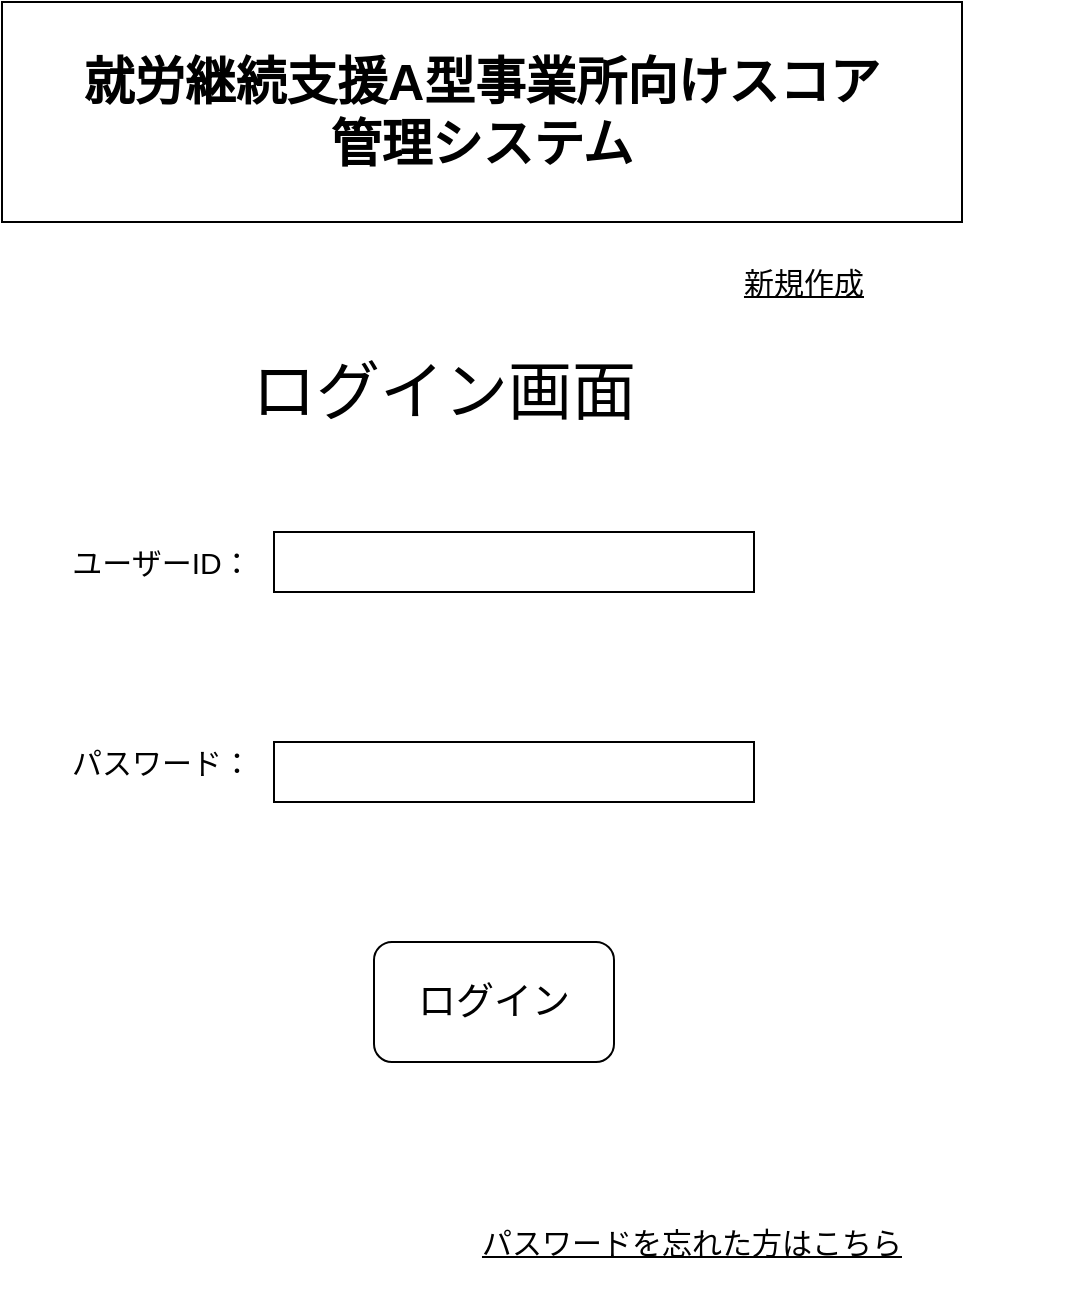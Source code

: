 <mxfile>
    <diagram id="QoX-GjdRcZAtH3gF0xop" name="ページ1">
        <mxGraphModel dx="1066" dy="614" grid="1" gridSize="10" guides="1" tooltips="1" connect="1" arrows="1" fold="1" page="1" pageScale="1" pageWidth="827" pageHeight="1169" math="0" shadow="0">
            <root>
                <mxCell id="0"/>
                <mxCell id="1" parent="0"/>
                <mxCell id="4" value="" style="group" parent="1" vertex="1" connectable="0">
                    <mxGeometry x="174" y="110" width="480" height="110" as="geometry"/>
                </mxCell>
                <mxCell id="3" value="" style="rounded=0;whiteSpace=wrap;html=1;" parent="4" vertex="1">
                    <mxGeometry width="480" height="110" as="geometry"/>
                </mxCell>
                <mxCell id="2" value="&lt;span id=&quot;docs-internal-guid-5d944579-7fff-8bed-4f9c-a0fe6fe24ad6&quot;&gt;&lt;span style=&quot;font-size: 19pt; font-family: Arial, sans-serif; color: rgb(0, 0, 0); background-color: transparent; font-weight: 700; font-variant-numeric: normal; font-variant-east-asian: normal; font-variant-alternates: normal; font-variant-position: normal; font-variant-emoji: normal; vertical-align: baseline; white-space-collapse: preserve;&quot;&gt;就労継続支援A型事業所向けスコア管理システム&lt;/span&gt;&lt;/span&gt;" style="text;html=1;align=center;verticalAlign=middle;whiteSpace=wrap;rounded=0;" parent="4" vertex="1">
                    <mxGeometry x="30" y="40" width="420" height="30" as="geometry"/>
                </mxCell>
                <mxCell id="5" value="ログイン画面" style="text;html=1;align=center;verticalAlign=middle;whiteSpace=wrap;rounded=0;fontSize=32;" parent="1" vertex="1">
                    <mxGeometry x="290" y="290" width="210" height="30" as="geometry"/>
                </mxCell>
                <mxCell id="8" value="パスワード：" style="text;html=1;align=center;verticalAlign=middle;whiteSpace=wrap;rounded=0;fontSize=15;" parent="1" vertex="1">
                    <mxGeometry x="174" y="460" width="160" height="60" as="geometry"/>
                </mxCell>
                <mxCell id="9" value="" style="rounded=0;whiteSpace=wrap;html=1;" parent="1" vertex="1">
                    <mxGeometry x="310" y="480" width="240" height="30" as="geometry"/>
                </mxCell>
                <mxCell id="10" value="パスワードを忘れた方はこちら" style="text;html=1;align=center;verticalAlign=middle;whiteSpace=wrap;rounded=0;fontSize=15;fontStyle=4" parent="1" vertex="1">
                    <mxGeometry x="384" y="700" width="270" height="60" as="geometry"/>
                </mxCell>
                <mxCell id="11" value="新規作成" style="text;html=1;align=center;verticalAlign=middle;whiteSpace=wrap;rounded=0;fontSize=15;fontStyle=4" parent="1" vertex="1">
                    <mxGeometry x="440" y="220" width="270" height="60" as="geometry"/>
                </mxCell>
                <mxCell id="14" value="" style="group" parent="1" vertex="1" connectable="0">
                    <mxGeometry x="360" y="580" width="120" height="60" as="geometry"/>
                </mxCell>
                <mxCell id="13" value="" style="rounded=1;whiteSpace=wrap;html=1;" parent="14" vertex="1">
                    <mxGeometry width="120" height="60" as="geometry"/>
                </mxCell>
                <mxCell id="12" value="ログイン" style="text;html=1;align=center;verticalAlign=middle;whiteSpace=wrap;rounded=0;fontSize=19;" parent="14" vertex="1">
                    <mxGeometry x="17" y="15" width="86" height="30" as="geometry"/>
                </mxCell>
                <mxCell id="15" value="" style="group" vertex="1" connectable="0" parent="1">
                    <mxGeometry x="174" y="360" width="376" height="60" as="geometry"/>
                </mxCell>
                <mxCell id="6" value="ユーザーID：" style="text;html=1;align=center;verticalAlign=middle;whiteSpace=wrap;rounded=0;fontSize=15;" parent="15" vertex="1">
                    <mxGeometry width="160" height="60" as="geometry"/>
                </mxCell>
                <mxCell id="7" value="" style="rounded=0;whiteSpace=wrap;html=1;" parent="15" vertex="1">
                    <mxGeometry x="136" y="15" width="240" height="30" as="geometry"/>
                </mxCell>
            </root>
        </mxGraphModel>
    </diagram>
</mxfile>